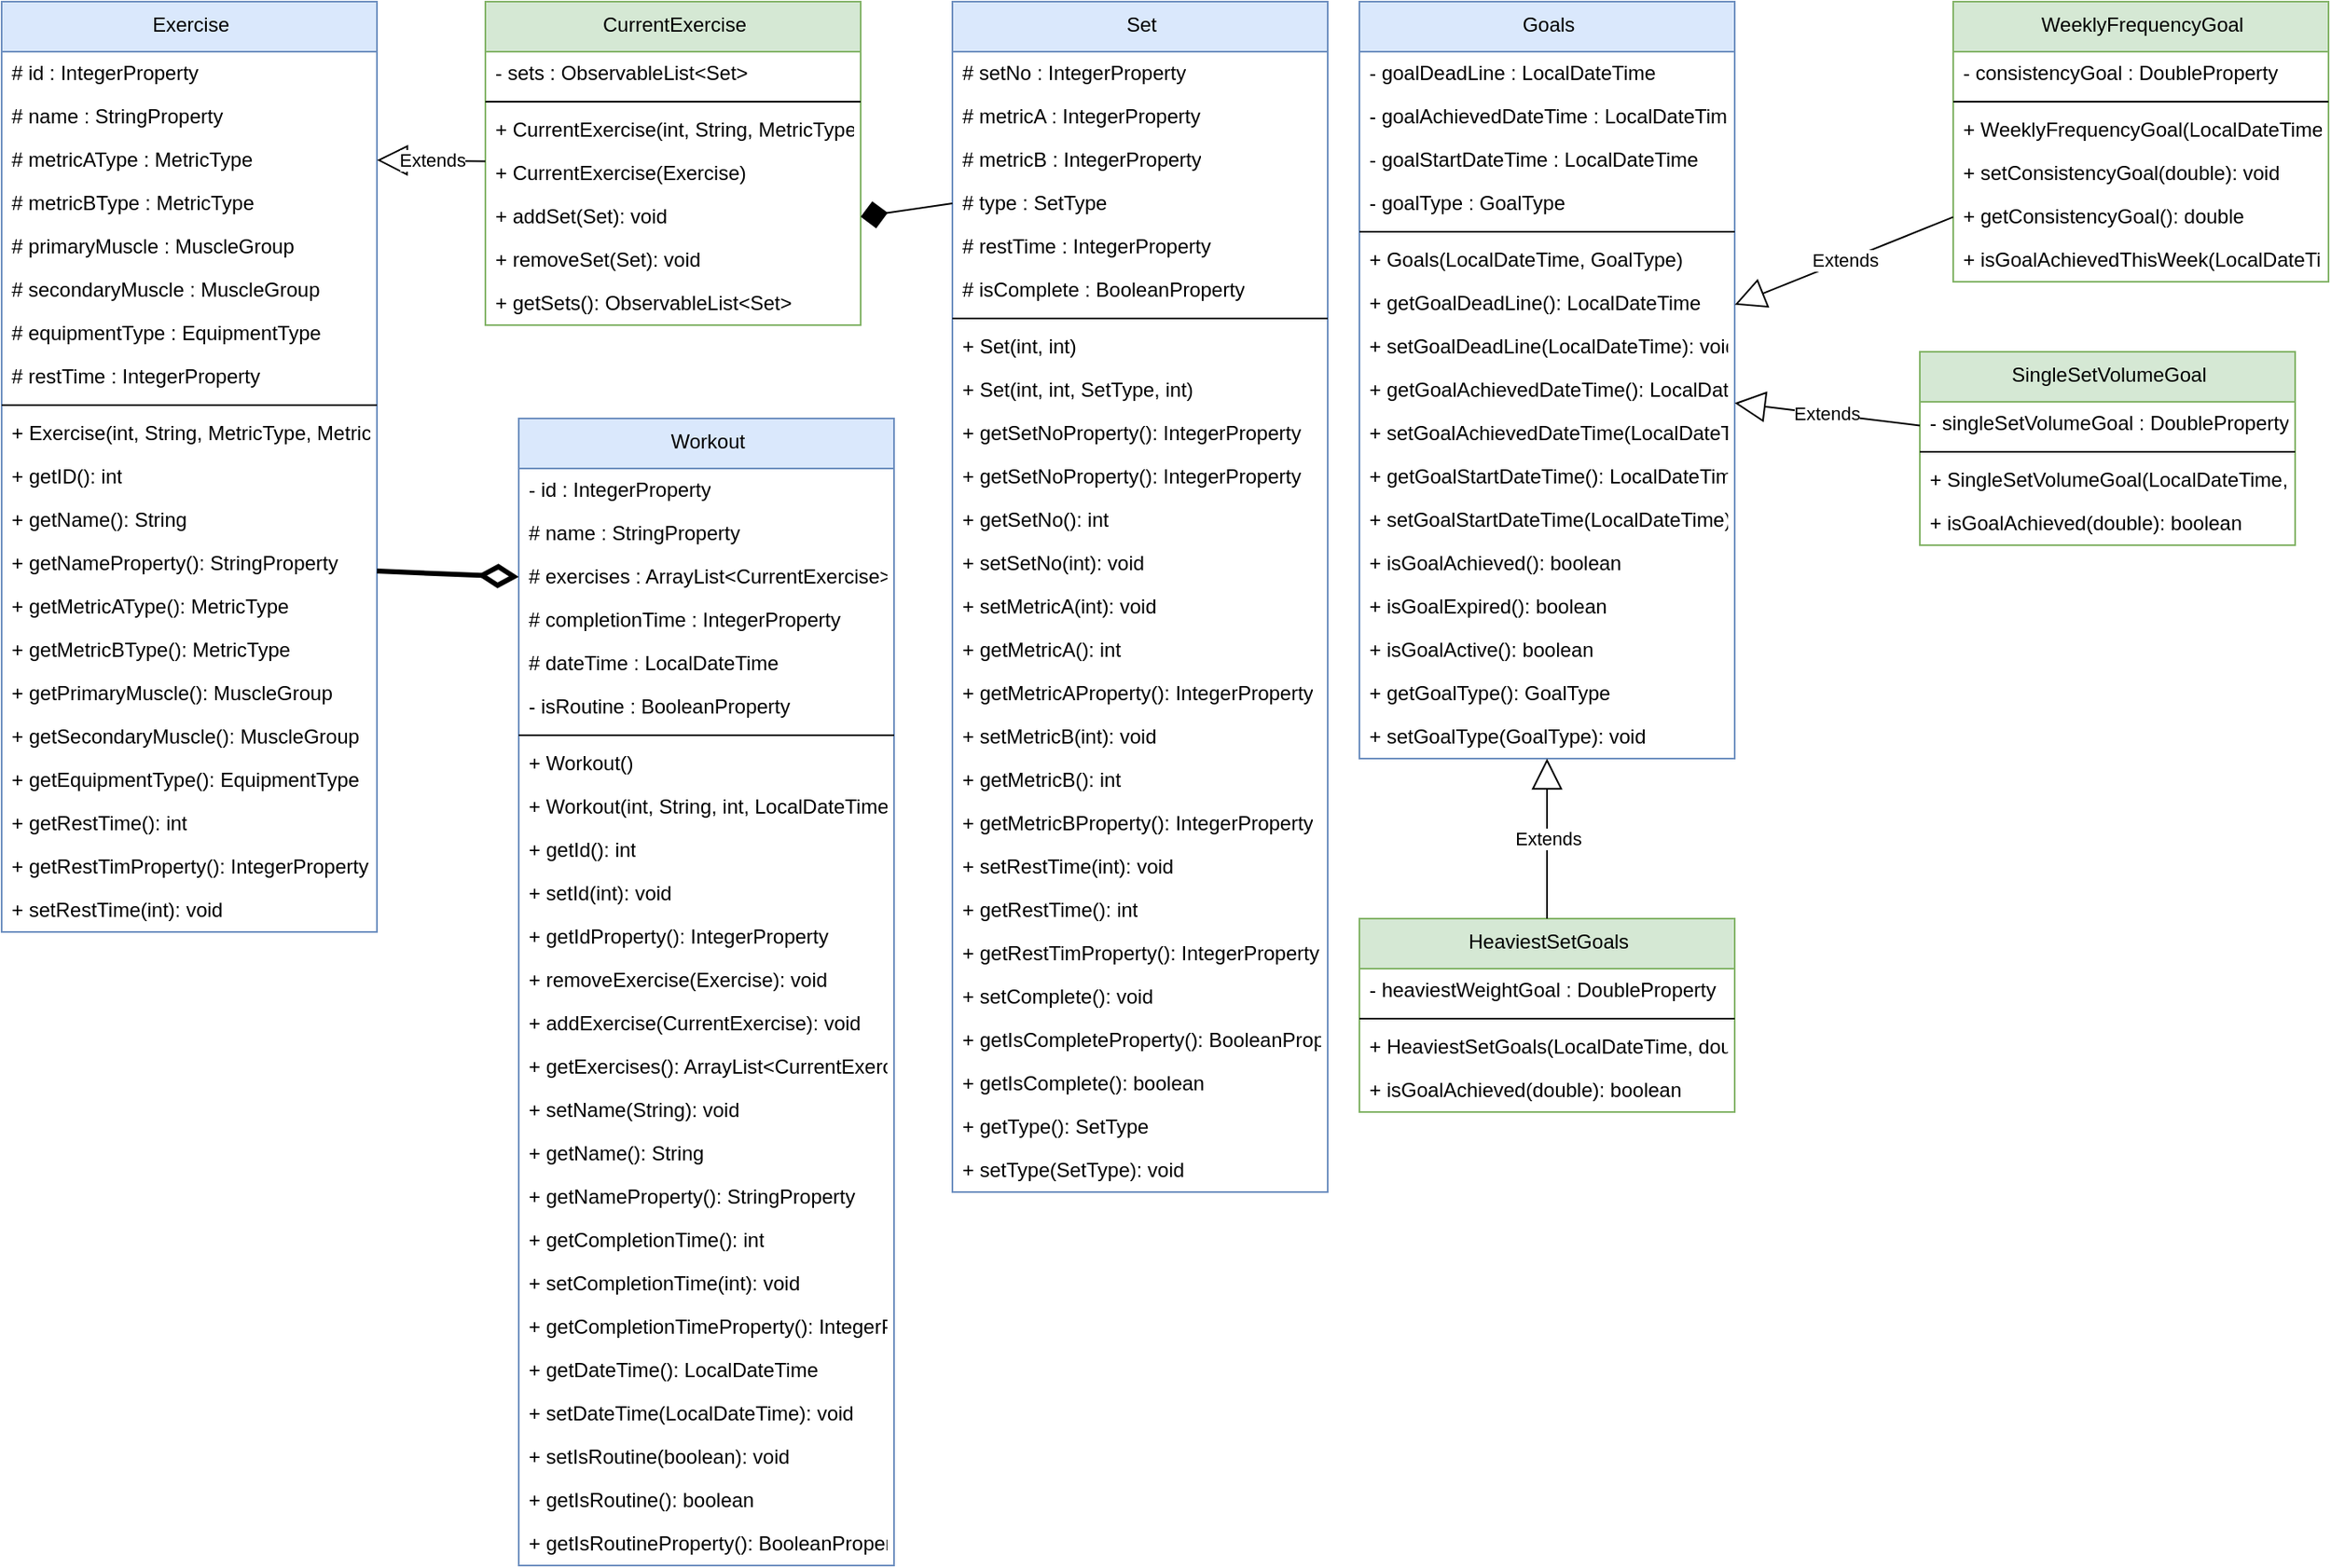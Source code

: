 <mxfile>
    <diagram id="yvP_M6D5n_-L8737EGrF" name="Page-1">
        <mxGraphModel dx="1086" dy="507" grid="1" gridSize="10" guides="1" tooltips="1" connect="1" arrows="1" fold="1" page="1" pageScale="1" pageWidth="850" pageHeight="1100" background="#FFFFFF" math="0" shadow="0">
            <root>
                <mxCell id="0"/>
                <mxCell id="1" parent="0"/>
                <mxCell id="2" value="CurrentExercise" style="swimlane;fontStyle=0;align=center;verticalAlign=top;childLayout=stackLayout;horizontal=1;startSize=30;horizontalStack=0;resizeParent=1;resizeParentMax=0;resizeLast=0;collapsible=0;marginBottom=0;html=1;fillColor=#d5e8d4;strokeColor=#82b366;" parent="1" vertex="1">
                    <mxGeometry x="370" y="80" width="225" height="194" as="geometry"/>
                </mxCell>
                <mxCell id="3" value="- sets : ObservableList&lt;Set&gt;&amp;lt;Set&amp;gt;" style="text;html=1;strokeColor=none;fillColor=none;align=left;verticalAlign=middle;spacingLeft=4;spacingRight=4;overflow=hidden;rotatable=0;points=[[0,0.5],[1,0.5]];portConstraint=eastwest;" parent="2" vertex="1">
                    <mxGeometry y="30" width="225" height="26" as="geometry"/>
                </mxCell>
                <mxCell id="4" style="line;strokeWidth=1;fillColor=none;align=left;verticalAlign=middle;spacingTop=-1;spacingLeft=3;spacingRight=3;rotatable=0;labelPosition=right;points=[];portConstraint=eastwest;" parent="2" vertex="1">
                    <mxGeometry y="56" width="225" height="8" as="geometry"/>
                </mxCell>
                <mxCell id="5" value="+ CurrentExercise(int, String, MetricType, MetricType, MuscleGroup, MuscleGroup, EquipmentType, int)" style="text;html=1;strokeColor=none;fillColor=none;align=left;verticalAlign=middle;spacingLeft=4;spacingRight=4;overflow=hidden;rotatable=0;points=[[0,0.5],[1,0.5]];portConstraint=eastwest;" parent="2" vertex="1">
                    <mxGeometry y="64" width="225" height="26" as="geometry"/>
                </mxCell>
                <mxCell id="6" value="+ CurrentExercise(Exercise)" style="text;html=1;strokeColor=none;fillColor=none;align=left;verticalAlign=middle;spacingLeft=4;spacingRight=4;overflow=hidden;rotatable=0;points=[[0,0.5],[1,0.5]];portConstraint=eastwest;" parent="2" vertex="1">
                    <mxGeometry y="90" width="225" height="26" as="geometry"/>
                </mxCell>
                <mxCell id="7" value="+ addSet(Set): void" style="text;html=1;strokeColor=none;fillColor=none;align=left;verticalAlign=middle;spacingLeft=4;spacingRight=4;overflow=hidden;rotatable=0;points=[[0,0.5],[1,0.5]];portConstraint=eastwest;" parent="2" vertex="1">
                    <mxGeometry y="116" width="225" height="26" as="geometry"/>
                </mxCell>
                <mxCell id="8" value="+ removeSet(Set): void" style="text;html=1;strokeColor=none;fillColor=none;align=left;verticalAlign=middle;spacingLeft=4;spacingRight=4;overflow=hidden;rotatable=0;points=[[0,0.5],[1,0.5]];portConstraint=eastwest;" parent="2" vertex="1">
                    <mxGeometry y="142" width="225" height="26" as="geometry"/>
                </mxCell>
                <mxCell id="9" value="+ getSets(): ObservableList&lt;Set&gt;&amp;lt;Set&amp;gt;" style="text;html=1;strokeColor=none;fillColor=none;align=left;verticalAlign=middle;spacingLeft=4;spacingRight=4;overflow=hidden;rotatable=0;points=[[0,0.5],[1,0.5]];portConstraint=eastwest;" parent="2" vertex="1">
                    <mxGeometry y="168" width="225" height="26" as="geometry"/>
                </mxCell>
                <mxCell id="10" value="Exercise" style="swimlane;fontStyle=0;align=center;verticalAlign=top;childLayout=stackLayout;horizontal=1;startSize=30;horizontalStack=0;resizeParent=1;resizeParentMax=0;resizeLast=0;collapsible=0;marginBottom=0;html=1;fillColor=#dae8fc;strokeColor=#6c8ebf;" parent="1" vertex="1">
                    <mxGeometry x="80" y="80" width="225" height="558" as="geometry"/>
                </mxCell>
                <mxCell id="11" value="# id : IntegerProperty" style="text;html=1;strokeColor=none;fillColor=none;align=left;verticalAlign=middle;spacingLeft=4;spacingRight=4;overflow=hidden;rotatable=0;points=[[0,0.5],[1,0.5]];portConstraint=eastwest;" parent="10" vertex="1">
                    <mxGeometry y="30" width="225" height="26" as="geometry"/>
                </mxCell>
                <mxCell id="12" value="# name : StringProperty" style="text;html=1;strokeColor=none;fillColor=none;align=left;verticalAlign=middle;spacingLeft=4;spacingRight=4;overflow=hidden;rotatable=0;points=[[0,0.5],[1,0.5]];portConstraint=eastwest;" parent="10" vertex="1">
                    <mxGeometry y="56" width="225" height="26" as="geometry"/>
                </mxCell>
                <mxCell id="13" value="# metricAType : MetricType" style="text;html=1;strokeColor=none;fillColor=none;align=left;verticalAlign=middle;spacingLeft=4;spacingRight=4;overflow=hidden;rotatable=0;points=[[0,0.5],[1,0.5]];portConstraint=eastwest;" parent="10" vertex="1">
                    <mxGeometry y="82" width="225" height="26" as="geometry"/>
                </mxCell>
                <mxCell id="14" value="# metricBType : MetricType" style="text;html=1;strokeColor=none;fillColor=none;align=left;verticalAlign=middle;spacingLeft=4;spacingRight=4;overflow=hidden;rotatable=0;points=[[0,0.5],[1,0.5]];portConstraint=eastwest;" parent="10" vertex="1">
                    <mxGeometry y="108" width="225" height="26" as="geometry"/>
                </mxCell>
                <mxCell id="15" value="# primaryMuscle : MuscleGroup" style="text;html=1;strokeColor=none;fillColor=none;align=left;verticalAlign=middle;spacingLeft=4;spacingRight=4;overflow=hidden;rotatable=0;points=[[0,0.5],[1,0.5]];portConstraint=eastwest;" parent="10" vertex="1">
                    <mxGeometry y="134" width="225" height="26" as="geometry"/>
                </mxCell>
                <mxCell id="16" value="# secondaryMuscle : MuscleGroup" style="text;html=1;strokeColor=none;fillColor=none;align=left;verticalAlign=middle;spacingLeft=4;spacingRight=4;overflow=hidden;rotatable=0;points=[[0,0.5],[1,0.5]];portConstraint=eastwest;" parent="10" vertex="1">
                    <mxGeometry y="160" width="225" height="26" as="geometry"/>
                </mxCell>
                <mxCell id="17" value="# equipmentType : EquipmentType" style="text;html=1;strokeColor=none;fillColor=none;align=left;verticalAlign=middle;spacingLeft=4;spacingRight=4;overflow=hidden;rotatable=0;points=[[0,0.5],[1,0.5]];portConstraint=eastwest;" parent="10" vertex="1">
                    <mxGeometry y="186" width="225" height="26" as="geometry"/>
                </mxCell>
                <mxCell id="18" value="# restTime : IntegerProperty" style="text;html=1;strokeColor=none;fillColor=none;align=left;verticalAlign=middle;spacingLeft=4;spacingRight=4;overflow=hidden;rotatable=0;points=[[0,0.5],[1,0.5]];portConstraint=eastwest;" parent="10" vertex="1">
                    <mxGeometry y="212" width="225" height="26" as="geometry"/>
                </mxCell>
                <mxCell id="19" style="line;strokeWidth=1;fillColor=none;align=left;verticalAlign=middle;spacingTop=-1;spacingLeft=3;spacingRight=3;rotatable=0;labelPosition=right;points=[];portConstraint=eastwest;" parent="10" vertex="1">
                    <mxGeometry y="238" width="225" height="8" as="geometry"/>
                </mxCell>
                <mxCell id="20" value="+ Exercise(int, String, MetricType, MetricType, MuscleGroup, MuscleGroup, EquipmentType, int)" style="text;html=1;strokeColor=none;fillColor=none;align=left;verticalAlign=middle;spacingLeft=4;spacingRight=4;overflow=hidden;rotatable=0;points=[[0,0.5],[1,0.5]];portConstraint=eastwest;" parent="10" vertex="1">
                    <mxGeometry y="246" width="225" height="26" as="geometry"/>
                </mxCell>
                <mxCell id="21" value="+ getID(): int" style="text;html=1;strokeColor=none;fillColor=none;align=left;verticalAlign=middle;spacingLeft=4;spacingRight=4;overflow=hidden;rotatable=0;points=[[0,0.5],[1,0.5]];portConstraint=eastwest;" parent="10" vertex="1">
                    <mxGeometry y="272" width="225" height="26" as="geometry"/>
                </mxCell>
                <mxCell id="22" value="+ getName(): String" style="text;html=1;strokeColor=none;fillColor=none;align=left;verticalAlign=middle;spacingLeft=4;spacingRight=4;overflow=hidden;rotatable=0;points=[[0,0.5],[1,0.5]];portConstraint=eastwest;" parent="10" vertex="1">
                    <mxGeometry y="298" width="225" height="26" as="geometry"/>
                </mxCell>
                <mxCell id="23" value="+ getNameProperty(): StringProperty" style="text;html=1;strokeColor=none;fillColor=none;align=left;verticalAlign=middle;spacingLeft=4;spacingRight=4;overflow=hidden;rotatable=0;points=[[0,0.5],[1,0.5]];portConstraint=eastwest;" parent="10" vertex="1">
                    <mxGeometry y="324" width="225" height="26" as="geometry"/>
                </mxCell>
                <mxCell id="24" value="+ getMetricAType(): MetricType" style="text;html=1;strokeColor=none;fillColor=none;align=left;verticalAlign=middle;spacingLeft=4;spacingRight=4;overflow=hidden;rotatable=0;points=[[0,0.5],[1,0.5]];portConstraint=eastwest;" parent="10" vertex="1">
                    <mxGeometry y="350" width="225" height="26" as="geometry"/>
                </mxCell>
                <mxCell id="25" value="+ getMetricBType(): MetricType" style="text;html=1;strokeColor=none;fillColor=none;align=left;verticalAlign=middle;spacingLeft=4;spacingRight=4;overflow=hidden;rotatable=0;points=[[0,0.5],[1,0.5]];portConstraint=eastwest;" parent="10" vertex="1">
                    <mxGeometry y="376" width="225" height="26" as="geometry"/>
                </mxCell>
                <mxCell id="26" value="+ getPrimaryMuscle(): MuscleGroup" style="text;html=1;strokeColor=none;fillColor=none;align=left;verticalAlign=middle;spacingLeft=4;spacingRight=4;overflow=hidden;rotatable=0;points=[[0,0.5],[1,0.5]];portConstraint=eastwest;" parent="10" vertex="1">
                    <mxGeometry y="402" width="225" height="26" as="geometry"/>
                </mxCell>
                <mxCell id="27" value="+ getSecondaryMuscle(): MuscleGroup" style="text;html=1;strokeColor=none;fillColor=none;align=left;verticalAlign=middle;spacingLeft=4;spacingRight=4;overflow=hidden;rotatable=0;points=[[0,0.5],[1,0.5]];portConstraint=eastwest;" parent="10" vertex="1">
                    <mxGeometry y="428" width="225" height="26" as="geometry"/>
                </mxCell>
                <mxCell id="28" value="+ getEquipmentType(): EquipmentType" style="text;html=1;strokeColor=none;fillColor=none;align=left;verticalAlign=middle;spacingLeft=4;spacingRight=4;overflow=hidden;rotatable=0;points=[[0,0.5],[1,0.5]];portConstraint=eastwest;" parent="10" vertex="1">
                    <mxGeometry y="454" width="225" height="26" as="geometry"/>
                </mxCell>
                <mxCell id="29" value="+ getRestTime(): int" style="text;html=1;strokeColor=none;fillColor=none;align=left;verticalAlign=middle;spacingLeft=4;spacingRight=4;overflow=hidden;rotatable=0;points=[[0,0.5],[1,0.5]];portConstraint=eastwest;" parent="10" vertex="1">
                    <mxGeometry y="480" width="225" height="26" as="geometry"/>
                </mxCell>
                <mxCell id="30" value="+ getRestTimProperty(): IntegerProperty" style="text;html=1;strokeColor=none;fillColor=none;align=left;verticalAlign=middle;spacingLeft=4;spacingRight=4;overflow=hidden;rotatable=0;points=[[0,0.5],[1,0.5]];portConstraint=eastwest;" parent="10" vertex="1">
                    <mxGeometry y="506" width="225" height="26" as="geometry"/>
                </mxCell>
                <mxCell id="31" value="+ setRestTime(int): void" style="text;html=1;strokeColor=none;fillColor=none;align=left;verticalAlign=middle;spacingLeft=4;spacingRight=4;overflow=hidden;rotatable=0;points=[[0,0.5],[1,0.5]];portConstraint=eastwest;" parent="10" vertex="1">
                    <mxGeometry y="532" width="225" height="26" as="geometry"/>
                </mxCell>
                <mxCell id="32" value="Goals" style="swimlane;fontStyle=0;align=center;verticalAlign=top;childLayout=stackLayout;horizontal=1;startSize=30;horizontalStack=0;resizeParent=1;resizeParentMax=0;resizeLast=0;collapsible=0;marginBottom=0;html=1;fillColor=#dae8fc;strokeColor=#6c8ebf;" parent="1" vertex="1">
                    <mxGeometry x="894" y="80" width="225" height="454" as="geometry"/>
                </mxCell>
                <mxCell id="33" value="- goalDeadLine : LocalDateTime" style="text;html=1;strokeColor=none;fillColor=none;align=left;verticalAlign=middle;spacingLeft=4;spacingRight=4;overflow=hidden;rotatable=0;points=[[0,0.5],[1,0.5]];portConstraint=eastwest;" parent="32" vertex="1">
                    <mxGeometry y="30" width="225" height="26" as="geometry"/>
                </mxCell>
                <mxCell id="34" value="- goalAchievedDateTime : LocalDateTime" style="text;html=1;strokeColor=none;fillColor=none;align=left;verticalAlign=middle;spacingLeft=4;spacingRight=4;overflow=hidden;rotatable=0;points=[[0,0.5],[1,0.5]];portConstraint=eastwest;" parent="32" vertex="1">
                    <mxGeometry y="56" width="225" height="26" as="geometry"/>
                </mxCell>
                <mxCell id="35" value="- goalStartDateTime : LocalDateTime" style="text;html=1;strokeColor=none;fillColor=none;align=left;verticalAlign=middle;spacingLeft=4;spacingRight=4;overflow=hidden;rotatable=0;points=[[0,0.5],[1,0.5]];portConstraint=eastwest;" parent="32" vertex="1">
                    <mxGeometry y="82" width="225" height="26" as="geometry"/>
                </mxCell>
                <mxCell id="36" value="- goalType : GoalType" style="text;html=1;strokeColor=none;fillColor=none;align=left;verticalAlign=middle;spacingLeft=4;spacingRight=4;overflow=hidden;rotatable=0;points=[[0,0.5],[1,0.5]];portConstraint=eastwest;" parent="32" vertex="1">
                    <mxGeometry y="108" width="225" height="26" as="geometry"/>
                </mxCell>
                <mxCell id="37" style="line;strokeWidth=1;fillColor=none;align=left;verticalAlign=middle;spacingTop=-1;spacingLeft=3;spacingRight=3;rotatable=0;labelPosition=right;points=[];portConstraint=eastwest;" parent="32" vertex="1">
                    <mxGeometry y="134" width="225" height="8" as="geometry"/>
                </mxCell>
                <mxCell id="38" value="+ Goals(LocalDateTime, GoalType)" style="text;html=1;strokeColor=none;fillColor=none;align=left;verticalAlign=middle;spacingLeft=4;spacingRight=4;overflow=hidden;rotatable=0;points=[[0,0.5],[1,0.5]];portConstraint=eastwest;" parent="32" vertex="1">
                    <mxGeometry y="142" width="225" height="26" as="geometry"/>
                </mxCell>
                <mxCell id="39" value="+ getGoalDeadLine(): LocalDateTime" style="text;html=1;strokeColor=none;fillColor=none;align=left;verticalAlign=middle;spacingLeft=4;spacingRight=4;overflow=hidden;rotatable=0;points=[[0,0.5],[1,0.5]];portConstraint=eastwest;" parent="32" vertex="1">
                    <mxGeometry y="168" width="225" height="26" as="geometry"/>
                </mxCell>
                <mxCell id="40" value="+ setGoalDeadLine(LocalDateTime): void" style="text;html=1;strokeColor=none;fillColor=none;align=left;verticalAlign=middle;spacingLeft=4;spacingRight=4;overflow=hidden;rotatable=0;points=[[0,0.5],[1,0.5]];portConstraint=eastwest;" parent="32" vertex="1">
                    <mxGeometry y="194" width="225" height="26" as="geometry"/>
                </mxCell>
                <mxCell id="41" value="+ getGoalAchievedDateTime(): LocalDateTime" style="text;html=1;strokeColor=none;fillColor=none;align=left;verticalAlign=middle;spacingLeft=4;spacingRight=4;overflow=hidden;rotatable=0;points=[[0,0.5],[1,0.5]];portConstraint=eastwest;" parent="32" vertex="1">
                    <mxGeometry y="220" width="225" height="26" as="geometry"/>
                </mxCell>
                <mxCell id="42" value="+ setGoalAchievedDateTime(LocalDateTime): void" style="text;html=1;strokeColor=none;fillColor=none;align=left;verticalAlign=middle;spacingLeft=4;spacingRight=4;overflow=hidden;rotatable=0;points=[[0,0.5],[1,0.5]];portConstraint=eastwest;" parent="32" vertex="1">
                    <mxGeometry y="246" width="225" height="26" as="geometry"/>
                </mxCell>
                <mxCell id="43" value="+ getGoalStartDateTime(): LocalDateTime" style="text;html=1;strokeColor=none;fillColor=none;align=left;verticalAlign=middle;spacingLeft=4;spacingRight=4;overflow=hidden;rotatable=0;points=[[0,0.5],[1,0.5]];portConstraint=eastwest;" parent="32" vertex="1">
                    <mxGeometry y="272" width="225" height="26" as="geometry"/>
                </mxCell>
                <mxCell id="44" value="+ setGoalStartDateTime(LocalDateTime): void" style="text;html=1;strokeColor=none;fillColor=none;align=left;verticalAlign=middle;spacingLeft=4;spacingRight=4;overflow=hidden;rotatable=0;points=[[0,0.5],[1,0.5]];portConstraint=eastwest;" parent="32" vertex="1">
                    <mxGeometry y="298" width="225" height="26" as="geometry"/>
                </mxCell>
                <mxCell id="45" value="+ isGoalAchieved(): boolean" style="text;html=1;strokeColor=none;fillColor=none;align=left;verticalAlign=middle;spacingLeft=4;spacingRight=4;overflow=hidden;rotatable=0;points=[[0,0.5],[1,0.5]];portConstraint=eastwest;" parent="32" vertex="1">
                    <mxGeometry y="324" width="225" height="26" as="geometry"/>
                </mxCell>
                <mxCell id="46" value="+ isGoalExpired(): boolean" style="text;html=1;strokeColor=none;fillColor=none;align=left;verticalAlign=middle;spacingLeft=4;spacingRight=4;overflow=hidden;rotatable=0;points=[[0,0.5],[1,0.5]];portConstraint=eastwest;" parent="32" vertex="1">
                    <mxGeometry y="350" width="225" height="26" as="geometry"/>
                </mxCell>
                <mxCell id="47" value="+ isGoalActive(): boolean" style="text;html=1;strokeColor=none;fillColor=none;align=left;verticalAlign=middle;spacingLeft=4;spacingRight=4;overflow=hidden;rotatable=0;points=[[0,0.5],[1,0.5]];portConstraint=eastwest;" parent="32" vertex="1">
                    <mxGeometry y="376" width="225" height="26" as="geometry"/>
                </mxCell>
                <mxCell id="48" value="+ getGoalType(): GoalType" style="text;html=1;strokeColor=none;fillColor=none;align=left;verticalAlign=middle;spacingLeft=4;spacingRight=4;overflow=hidden;rotatable=0;points=[[0,0.5],[1,0.5]];portConstraint=eastwest;" parent="32" vertex="1">
                    <mxGeometry y="402" width="225" height="26" as="geometry"/>
                </mxCell>
                <mxCell id="49" value="+ setGoalType(GoalType): void" style="text;html=1;strokeColor=none;fillColor=none;align=left;verticalAlign=middle;spacingLeft=4;spacingRight=4;overflow=hidden;rotatable=0;points=[[0,0.5],[1,0.5]];portConstraint=eastwest;" parent="32" vertex="1">
                    <mxGeometry y="428" width="225" height="26" as="geometry"/>
                </mxCell>
                <mxCell id="50" value="HeaviestSetGoals" style="swimlane;fontStyle=0;align=center;verticalAlign=top;childLayout=stackLayout;horizontal=1;startSize=30;horizontalStack=0;resizeParent=1;resizeParentMax=0;resizeLast=0;collapsible=0;marginBottom=0;html=1;fillColor=#d5e8d4;strokeColor=#82b366;" parent="1" vertex="1">
                    <mxGeometry x="894" y="630" width="225" height="116" as="geometry"/>
                </mxCell>
                <mxCell id="51" value="- heaviestWeightGoal : DoubleProperty" style="text;html=1;strokeColor=none;fillColor=none;align=left;verticalAlign=middle;spacingLeft=4;spacingRight=4;overflow=hidden;rotatable=0;points=[[0,0.5],[1,0.5]];portConstraint=eastwest;" parent="50" vertex="1">
                    <mxGeometry y="30" width="225" height="26" as="geometry"/>
                </mxCell>
                <mxCell id="52" style="line;strokeWidth=1;fillColor=none;align=left;verticalAlign=middle;spacingTop=-1;spacingLeft=3;spacingRight=3;rotatable=0;labelPosition=right;points=[];portConstraint=eastwest;" parent="50" vertex="1">
                    <mxGeometry y="56" width="225" height="8" as="geometry"/>
                </mxCell>
                <mxCell id="53" value="+ HeaviestSetGoals(LocalDateTime, double)" style="text;html=1;strokeColor=none;fillColor=none;align=left;verticalAlign=middle;spacingLeft=4;spacingRight=4;overflow=hidden;rotatable=0;points=[[0,0.5],[1,0.5]];portConstraint=eastwest;" parent="50" vertex="1">
                    <mxGeometry y="64" width="225" height="26" as="geometry"/>
                </mxCell>
                <mxCell id="54" value="+ isGoalAchieved(double): boolean" style="text;html=1;strokeColor=none;fillColor=none;align=left;verticalAlign=middle;spacingLeft=4;spacingRight=4;overflow=hidden;rotatable=0;points=[[0,0.5],[1,0.5]];portConstraint=eastwest;" parent="50" vertex="1">
                    <mxGeometry y="90" width="225" height="26" as="geometry"/>
                </mxCell>
                <mxCell id="55" value="Set" style="swimlane;fontStyle=0;align=center;verticalAlign=top;childLayout=stackLayout;horizontal=1;startSize=30;horizontalStack=0;resizeParent=1;resizeParentMax=0;resizeLast=0;collapsible=0;marginBottom=0;html=1;fillColor=#dae8fc;strokeColor=#6c8ebf;" parent="1" vertex="1">
                    <mxGeometry x="650" y="80" width="225" height="714" as="geometry"/>
                </mxCell>
                <mxCell id="56" value="# setNo : IntegerProperty" style="text;html=1;strokeColor=none;fillColor=none;align=left;verticalAlign=middle;spacingLeft=4;spacingRight=4;overflow=hidden;rotatable=0;points=[[0,0.5],[1,0.5]];portConstraint=eastwest;" parent="55" vertex="1">
                    <mxGeometry y="30" width="225" height="26" as="geometry"/>
                </mxCell>
                <mxCell id="57" value="# metricA : IntegerProperty" style="text;html=1;strokeColor=none;fillColor=none;align=left;verticalAlign=middle;spacingLeft=4;spacingRight=4;overflow=hidden;rotatable=0;points=[[0,0.5],[1,0.5]];portConstraint=eastwest;" parent="55" vertex="1">
                    <mxGeometry y="56" width="225" height="26" as="geometry"/>
                </mxCell>
                <mxCell id="58" value="# metricB : IntegerProperty" style="text;html=1;strokeColor=none;fillColor=none;align=left;verticalAlign=middle;spacingLeft=4;spacingRight=4;overflow=hidden;rotatable=0;points=[[0,0.5],[1,0.5]];portConstraint=eastwest;" parent="55" vertex="1">
                    <mxGeometry y="82" width="225" height="26" as="geometry"/>
                </mxCell>
                <mxCell id="59" value="# type : SetType" style="text;html=1;strokeColor=none;fillColor=none;align=left;verticalAlign=middle;spacingLeft=4;spacingRight=4;overflow=hidden;rotatable=0;points=[[0,0.5],[1,0.5]];portConstraint=eastwest;" parent="55" vertex="1">
                    <mxGeometry y="108" width="225" height="26" as="geometry"/>
                </mxCell>
                <mxCell id="60" value="# restTime : IntegerProperty" style="text;html=1;strokeColor=none;fillColor=none;align=left;verticalAlign=middle;spacingLeft=4;spacingRight=4;overflow=hidden;rotatable=0;points=[[0,0.5],[1,0.5]];portConstraint=eastwest;" parent="55" vertex="1">
                    <mxGeometry y="134" width="225" height="26" as="geometry"/>
                </mxCell>
                <mxCell id="61" value="# isComplete : BooleanProperty" style="text;html=1;strokeColor=none;fillColor=none;align=left;verticalAlign=middle;spacingLeft=4;spacingRight=4;overflow=hidden;rotatable=0;points=[[0,0.5],[1,0.5]];portConstraint=eastwest;" parent="55" vertex="1">
                    <mxGeometry y="160" width="225" height="26" as="geometry"/>
                </mxCell>
                <mxCell id="62" style="line;strokeWidth=1;fillColor=none;align=left;verticalAlign=middle;spacingTop=-1;spacingLeft=3;spacingRight=3;rotatable=0;labelPosition=right;points=[];portConstraint=eastwest;" parent="55" vertex="1">
                    <mxGeometry y="186" width="225" height="8" as="geometry"/>
                </mxCell>
                <mxCell id="63" value="+ Set(int, int)" style="text;html=1;strokeColor=none;fillColor=none;align=left;verticalAlign=middle;spacingLeft=4;spacingRight=4;overflow=hidden;rotatable=0;points=[[0,0.5],[1,0.5]];portConstraint=eastwest;" parent="55" vertex="1">
                    <mxGeometry y="194" width="225" height="26" as="geometry"/>
                </mxCell>
                <mxCell id="64" value="+ Set(int, int, SetType, int)" style="text;html=1;strokeColor=none;fillColor=none;align=left;verticalAlign=middle;spacingLeft=4;spacingRight=4;overflow=hidden;rotatable=0;points=[[0,0.5],[1,0.5]];portConstraint=eastwest;" parent="55" vertex="1">
                    <mxGeometry y="220" width="225" height="26" as="geometry"/>
                </mxCell>
                <mxCell id="126" value="+ getSetNoProperty(): IntegerProperty" style="text;html=1;strokeColor=none;fillColor=none;align=left;verticalAlign=middle;spacingLeft=4;spacingRight=4;overflow=hidden;rotatable=0;points=[[0,0.5],[1,0.5]];portConstraint=eastwest;" parent="55" vertex="1">
                    <mxGeometry y="246" width="225" height="26" as="geometry"/>
                </mxCell>
                <mxCell id="65" value="+ getSetNoProperty(): IntegerProperty" style="text;html=1;strokeColor=none;fillColor=none;align=left;verticalAlign=middle;spacingLeft=4;spacingRight=4;overflow=hidden;rotatable=0;points=[[0,0.5],[1,0.5]];portConstraint=eastwest;" parent="55" vertex="1">
                    <mxGeometry y="272" width="225" height="26" as="geometry"/>
                </mxCell>
                <mxCell id="66" value="+ getSetNo(): int" style="text;html=1;strokeColor=none;fillColor=none;align=left;verticalAlign=middle;spacingLeft=4;spacingRight=4;overflow=hidden;rotatable=0;points=[[0,0.5],[1,0.5]];portConstraint=eastwest;" parent="55" vertex="1">
                    <mxGeometry y="298" width="225" height="26" as="geometry"/>
                </mxCell>
                <mxCell id="67" value="+ setSetNo(int): void" style="text;html=1;strokeColor=none;fillColor=none;align=left;verticalAlign=middle;spacingLeft=4;spacingRight=4;overflow=hidden;rotatable=0;points=[[0,0.5],[1,0.5]];portConstraint=eastwest;" parent="55" vertex="1">
                    <mxGeometry y="324" width="225" height="26" as="geometry"/>
                </mxCell>
                <mxCell id="68" value="+ setMetricA(int): void" style="text;html=1;strokeColor=none;fillColor=none;align=left;verticalAlign=middle;spacingLeft=4;spacingRight=4;overflow=hidden;rotatable=0;points=[[0,0.5],[1,0.5]];portConstraint=eastwest;" parent="55" vertex="1">
                    <mxGeometry y="350" width="225" height="26" as="geometry"/>
                </mxCell>
                <mxCell id="69" value="+ getMetricA(): int" style="text;html=1;strokeColor=none;fillColor=none;align=left;verticalAlign=middle;spacingLeft=4;spacingRight=4;overflow=hidden;rotatable=0;points=[[0,0.5],[1,0.5]];portConstraint=eastwest;" parent="55" vertex="1">
                    <mxGeometry y="376" width="225" height="26" as="geometry"/>
                </mxCell>
                <mxCell id="70" value="+ getMetricAProperty(): IntegerProperty" style="text;html=1;strokeColor=none;fillColor=none;align=left;verticalAlign=middle;spacingLeft=4;spacingRight=4;overflow=hidden;rotatable=0;points=[[0,0.5],[1,0.5]];portConstraint=eastwest;" parent="55" vertex="1">
                    <mxGeometry y="402" width="225" height="26" as="geometry"/>
                </mxCell>
                <mxCell id="71" value="+ setMetricB(int): void" style="text;html=1;strokeColor=none;fillColor=none;align=left;verticalAlign=middle;spacingLeft=4;spacingRight=4;overflow=hidden;rotatable=0;points=[[0,0.5],[1,0.5]];portConstraint=eastwest;" parent="55" vertex="1">
                    <mxGeometry y="428" width="225" height="26" as="geometry"/>
                </mxCell>
                <mxCell id="72" value="+ getMetricB(): int" style="text;html=1;strokeColor=none;fillColor=none;align=left;verticalAlign=middle;spacingLeft=4;spacingRight=4;overflow=hidden;rotatable=0;points=[[0,0.5],[1,0.5]];portConstraint=eastwest;" parent="55" vertex="1">
                    <mxGeometry y="454" width="225" height="26" as="geometry"/>
                </mxCell>
                <mxCell id="73" value="+ getMetricBProperty(): IntegerProperty" style="text;html=1;strokeColor=none;fillColor=none;align=left;verticalAlign=middle;spacingLeft=4;spacingRight=4;overflow=hidden;rotatable=0;points=[[0,0.5],[1,0.5]];portConstraint=eastwest;" parent="55" vertex="1">
                    <mxGeometry y="480" width="225" height="26" as="geometry"/>
                </mxCell>
                <mxCell id="74" value="+ setRestTime(int): void" style="text;html=1;strokeColor=none;fillColor=none;align=left;verticalAlign=middle;spacingLeft=4;spacingRight=4;overflow=hidden;rotatable=0;points=[[0,0.5],[1,0.5]];portConstraint=eastwest;" parent="55" vertex="1">
                    <mxGeometry y="506" width="225" height="26" as="geometry"/>
                </mxCell>
                <mxCell id="75" value="+ getRestTime(): int" style="text;html=1;strokeColor=none;fillColor=none;align=left;verticalAlign=middle;spacingLeft=4;spacingRight=4;overflow=hidden;rotatable=0;points=[[0,0.5],[1,0.5]];portConstraint=eastwest;" parent="55" vertex="1">
                    <mxGeometry y="532" width="225" height="26" as="geometry"/>
                </mxCell>
                <mxCell id="76" value="+ getRestTimProperty(): IntegerProperty" style="text;html=1;strokeColor=none;fillColor=none;align=left;verticalAlign=middle;spacingLeft=4;spacingRight=4;overflow=hidden;rotatable=0;points=[[0,0.5],[1,0.5]];portConstraint=eastwest;" parent="55" vertex="1">
                    <mxGeometry y="558" width="225" height="26" as="geometry"/>
                </mxCell>
                <mxCell id="77" value="+ setComplete(): void" style="text;html=1;strokeColor=none;fillColor=none;align=left;verticalAlign=middle;spacingLeft=4;spacingRight=4;overflow=hidden;rotatable=0;points=[[0,0.5],[1,0.5]];portConstraint=eastwest;" parent="55" vertex="1">
                    <mxGeometry y="584" width="225" height="26" as="geometry"/>
                </mxCell>
                <mxCell id="78" value="+ getIsCompleteProperty(): BooleanProperty" style="text;html=1;strokeColor=none;fillColor=none;align=left;verticalAlign=middle;spacingLeft=4;spacingRight=4;overflow=hidden;rotatable=0;points=[[0,0.5],[1,0.5]];portConstraint=eastwest;" parent="55" vertex="1">
                    <mxGeometry y="610" width="225" height="26" as="geometry"/>
                </mxCell>
                <mxCell id="79" value="+ getIsComplete(): boolean" style="text;html=1;strokeColor=none;fillColor=none;align=left;verticalAlign=middle;spacingLeft=4;spacingRight=4;overflow=hidden;rotatable=0;points=[[0,0.5],[1,0.5]];portConstraint=eastwest;" parent="55" vertex="1">
                    <mxGeometry y="636" width="225" height="26" as="geometry"/>
                </mxCell>
                <mxCell id="80" value="+ getType(): SetType" style="text;html=1;strokeColor=none;fillColor=none;align=left;verticalAlign=middle;spacingLeft=4;spacingRight=4;overflow=hidden;rotatable=0;points=[[0,0.5],[1,0.5]];portConstraint=eastwest;" parent="55" vertex="1">
                    <mxGeometry y="662" width="225" height="26" as="geometry"/>
                </mxCell>
                <mxCell id="81" value="+ setType(SetType): void" style="text;html=1;strokeColor=none;fillColor=none;align=left;verticalAlign=middle;spacingLeft=4;spacingRight=4;overflow=hidden;rotatable=0;points=[[0,0.5],[1,0.5]];portConstraint=eastwest;" parent="55" vertex="1">
                    <mxGeometry y="688" width="225" height="26" as="geometry"/>
                </mxCell>
                <mxCell id="82" value="SingleSetVolumeGoal" style="swimlane;fontStyle=0;align=center;verticalAlign=top;childLayout=stackLayout;horizontal=1;startSize=30;horizontalStack=0;resizeParent=1;resizeParentMax=0;resizeLast=0;collapsible=0;marginBottom=0;html=1;fillColor=#d5e8d4;strokeColor=#82b366;" parent="1" vertex="1">
                    <mxGeometry x="1230" y="290" width="225" height="116" as="geometry"/>
                </mxCell>
                <mxCell id="83" value="- singleSetVolumeGoal : DoubleProperty" style="text;html=1;strokeColor=none;fillColor=none;align=left;verticalAlign=middle;spacingLeft=4;spacingRight=4;overflow=hidden;rotatable=0;points=[[0,0.5],[1,0.5]];portConstraint=eastwest;" parent="82" vertex="1">
                    <mxGeometry y="30" width="225" height="26" as="geometry"/>
                </mxCell>
                <mxCell id="84" style="line;strokeWidth=1;fillColor=none;align=left;verticalAlign=middle;spacingTop=-1;spacingLeft=3;spacingRight=3;rotatable=0;labelPosition=right;points=[];portConstraint=eastwest;" parent="82" vertex="1">
                    <mxGeometry y="56" width="225" height="8" as="geometry"/>
                </mxCell>
                <mxCell id="85" value="+ SingleSetVolumeGoal(LocalDateTime, double)" style="text;html=1;strokeColor=none;fillColor=none;align=left;verticalAlign=middle;spacingLeft=4;spacingRight=4;overflow=hidden;rotatable=0;points=[[0,0.5],[1,0.5]];portConstraint=eastwest;" parent="82" vertex="1">
                    <mxGeometry y="64" width="225" height="26" as="geometry"/>
                </mxCell>
                <mxCell id="86" value="+ isGoalAchieved(double): boolean" style="text;html=1;strokeColor=none;fillColor=none;align=left;verticalAlign=middle;spacingLeft=4;spacingRight=4;overflow=hidden;rotatable=0;points=[[0,0.5],[1,0.5]];portConstraint=eastwest;" parent="82" vertex="1">
                    <mxGeometry y="90" width="225" height="26" as="geometry"/>
                </mxCell>
                <mxCell id="87" value="WeeklyFrequencyGoal" style="swimlane;fontStyle=0;align=center;verticalAlign=top;childLayout=stackLayout;horizontal=1;startSize=30;horizontalStack=0;resizeParent=1;resizeParentMax=0;resizeLast=0;collapsible=0;marginBottom=0;html=1;fillColor=#d5e8d4;strokeColor=#82b366;" parent="1" vertex="1">
                    <mxGeometry x="1250" y="80" width="225" height="168" as="geometry"/>
                </mxCell>
                <mxCell id="88" value="- consistencyGoal : DoubleProperty" style="text;html=1;strokeColor=none;fillColor=none;align=left;verticalAlign=middle;spacingLeft=4;spacingRight=4;overflow=hidden;rotatable=0;points=[[0,0.5],[1,0.5]];portConstraint=eastwest;" parent="87" vertex="1">
                    <mxGeometry y="30" width="225" height="26" as="geometry"/>
                </mxCell>
                <mxCell id="89" style="line;strokeWidth=1;fillColor=none;align=left;verticalAlign=middle;spacingTop=-1;spacingLeft=3;spacingRight=3;rotatable=0;labelPosition=right;points=[];portConstraint=eastwest;" parent="87" vertex="1">
                    <mxGeometry y="56" width="225" height="8" as="geometry"/>
                </mxCell>
                <mxCell id="90" value="+ WeeklyFrequencyGoal(LocalDateTime, double)" style="text;html=1;strokeColor=none;fillColor=none;align=left;verticalAlign=middle;spacingLeft=4;spacingRight=4;overflow=hidden;rotatable=0;points=[[0,0.5],[1,0.5]];portConstraint=eastwest;" parent="87" vertex="1">
                    <mxGeometry y="64" width="225" height="26" as="geometry"/>
                </mxCell>
                <mxCell id="91" value="+ setConsistencyGoal(double): void" style="text;html=1;strokeColor=none;fillColor=none;align=left;verticalAlign=middle;spacingLeft=4;spacingRight=4;overflow=hidden;rotatable=0;points=[[0,0.5],[1,0.5]];portConstraint=eastwest;" parent="87" vertex="1">
                    <mxGeometry y="90" width="225" height="26" as="geometry"/>
                </mxCell>
                <mxCell id="92" value="+ getConsistencyGoal(): double" style="text;html=1;strokeColor=none;fillColor=none;align=left;verticalAlign=middle;spacingLeft=4;spacingRight=4;overflow=hidden;rotatable=0;points=[[0,0.5],[1,0.5]];portConstraint=eastwest;" parent="87" vertex="1">
                    <mxGeometry y="116" width="225" height="26" as="geometry"/>
                </mxCell>
                <mxCell id="93" value="+ isGoalAchievedThisWeek(LocalDateTime): boolean" style="text;html=1;strokeColor=none;fillColor=none;align=left;verticalAlign=middle;spacingLeft=4;spacingRight=4;overflow=hidden;rotatable=0;points=[[0,0.5],[1,0.5]];portConstraint=eastwest;" parent="87" vertex="1">
                    <mxGeometry y="142" width="225" height="26" as="geometry"/>
                </mxCell>
                <mxCell id="94" value="Workout" style="swimlane;fontStyle=0;align=center;verticalAlign=top;childLayout=stackLayout;horizontal=1;startSize=30;horizontalStack=0;resizeParent=1;resizeParentMax=0;resizeLast=0;collapsible=0;marginBottom=0;html=1;fillColor=#dae8fc;strokeColor=#6c8ebf;" parent="1" vertex="1">
                    <mxGeometry x="390" y="330" width="225" height="688" as="geometry"/>
                </mxCell>
                <mxCell id="95" value="- id : IntegerProperty" style="text;html=1;strokeColor=none;fillColor=none;align=left;verticalAlign=middle;spacingLeft=4;spacingRight=4;overflow=hidden;rotatable=0;points=[[0,0.5],[1,0.5]];portConstraint=eastwest;" parent="94" vertex="1">
                    <mxGeometry y="30" width="225" height="26" as="geometry"/>
                </mxCell>
                <mxCell id="96" value="# name : StringProperty" style="text;html=1;strokeColor=none;fillColor=none;align=left;verticalAlign=middle;spacingLeft=4;spacingRight=4;overflow=hidden;rotatable=0;points=[[0,0.5],[1,0.5]];portConstraint=eastwest;" parent="94" vertex="1">
                    <mxGeometry y="56" width="225" height="26" as="geometry"/>
                </mxCell>
                <mxCell id="97" value="# exercises : ArrayList&lt;CurrentExercise&gt;&amp;lt;CurrentExercise&amp;gt;" style="text;html=1;strokeColor=none;fillColor=none;align=left;verticalAlign=middle;spacingLeft=4;spacingRight=4;overflow=hidden;rotatable=0;points=[[0,0.5],[1,0.5]];portConstraint=eastwest;" parent="94" vertex="1">
                    <mxGeometry y="82" width="225" height="26" as="geometry"/>
                </mxCell>
                <mxCell id="98" value="# completionTime : IntegerProperty" style="text;html=1;strokeColor=none;fillColor=none;align=left;verticalAlign=middle;spacingLeft=4;spacingRight=4;overflow=hidden;rotatable=0;points=[[0,0.5],[1,0.5]];portConstraint=eastwest;" parent="94" vertex="1">
                    <mxGeometry y="108" width="225" height="26" as="geometry"/>
                </mxCell>
                <mxCell id="99" value="# dateTime : LocalDateTime" style="text;html=1;strokeColor=none;fillColor=none;align=left;verticalAlign=middle;spacingLeft=4;spacingRight=4;overflow=hidden;rotatable=0;points=[[0,0.5],[1,0.5]];portConstraint=eastwest;" parent="94" vertex="1">
                    <mxGeometry y="134" width="225" height="26" as="geometry"/>
                </mxCell>
                <mxCell id="100" value="- isRoutine : BooleanProperty" style="text;html=1;strokeColor=none;fillColor=none;align=left;verticalAlign=middle;spacingLeft=4;spacingRight=4;overflow=hidden;rotatable=0;points=[[0,0.5],[1,0.5]];portConstraint=eastwest;" parent="94" vertex="1">
                    <mxGeometry y="160" width="225" height="26" as="geometry"/>
                </mxCell>
                <mxCell id="101" style="line;strokeWidth=1;fillColor=none;align=left;verticalAlign=middle;spacingTop=-1;spacingLeft=3;spacingRight=3;rotatable=0;labelPosition=right;points=[];portConstraint=eastwest;" parent="94" vertex="1">
                    <mxGeometry y="186" width="225" height="8" as="geometry"/>
                </mxCell>
                <mxCell id="102" value="+ Workout()" style="text;html=1;strokeColor=none;fillColor=none;align=left;verticalAlign=middle;spacingLeft=4;spacingRight=4;overflow=hidden;rotatable=0;points=[[0,0.5],[1,0.5]];portConstraint=eastwest;" parent="94" vertex="1">
                    <mxGeometry y="194" width="225" height="26" as="geometry"/>
                </mxCell>
                <mxCell id="103" value="+ Workout(int, String, int, LocalDateTime, boolean)" style="text;html=1;strokeColor=none;fillColor=none;align=left;verticalAlign=middle;spacingLeft=4;spacingRight=4;overflow=hidden;rotatable=0;points=[[0,0.5],[1,0.5]];portConstraint=eastwest;" parent="94" vertex="1">
                    <mxGeometry y="220" width="225" height="26" as="geometry"/>
                </mxCell>
                <mxCell id="104" value="+ getId(): int" style="text;html=1;strokeColor=none;fillColor=none;align=left;verticalAlign=middle;spacingLeft=4;spacingRight=4;overflow=hidden;rotatable=0;points=[[0,0.5],[1,0.5]];portConstraint=eastwest;" parent="94" vertex="1">
                    <mxGeometry y="246" width="225" height="26" as="geometry"/>
                </mxCell>
                <mxCell id="105" value="+ setId(int): void" style="text;html=1;strokeColor=none;fillColor=none;align=left;verticalAlign=middle;spacingLeft=4;spacingRight=4;overflow=hidden;rotatable=0;points=[[0,0.5],[1,0.5]];portConstraint=eastwest;" parent="94" vertex="1">
                    <mxGeometry y="272" width="225" height="26" as="geometry"/>
                </mxCell>
                <mxCell id="106" value="+ getIdProperty(): IntegerProperty" style="text;html=1;strokeColor=none;fillColor=none;align=left;verticalAlign=middle;spacingLeft=4;spacingRight=4;overflow=hidden;rotatable=0;points=[[0,0.5],[1,0.5]];portConstraint=eastwest;" parent="94" vertex="1">
                    <mxGeometry y="298" width="225" height="26" as="geometry"/>
                </mxCell>
                <mxCell id="107" value="+ removeExercise(Exercise): void" style="text;html=1;strokeColor=none;fillColor=none;align=left;verticalAlign=middle;spacingLeft=4;spacingRight=4;overflow=hidden;rotatable=0;points=[[0,0.5],[1,0.5]];portConstraint=eastwest;" parent="94" vertex="1">
                    <mxGeometry y="324" width="225" height="26" as="geometry"/>
                </mxCell>
                <mxCell id="108" value="+ addExercise(CurrentExercise): void" style="text;html=1;strokeColor=none;fillColor=none;align=left;verticalAlign=middle;spacingLeft=4;spacingRight=4;overflow=hidden;rotatable=0;points=[[0,0.5],[1,0.5]];portConstraint=eastwest;" parent="94" vertex="1">
                    <mxGeometry y="350" width="225" height="26" as="geometry"/>
                </mxCell>
                <mxCell id="109" value="+ getExercises(): ArrayList&lt;CurrentExercise&gt;&amp;lt;CurrentExercise&amp;gt;" style="text;html=1;strokeColor=none;fillColor=none;align=left;verticalAlign=middle;spacingLeft=4;spacingRight=4;overflow=hidden;rotatable=0;points=[[0,0.5],[1,0.5]];portConstraint=eastwest;" parent="94" vertex="1">
                    <mxGeometry y="376" width="225" height="26" as="geometry"/>
                </mxCell>
                <mxCell id="110" value="+ setName(String): void" style="text;html=1;strokeColor=none;fillColor=none;align=left;verticalAlign=middle;spacingLeft=4;spacingRight=4;overflow=hidden;rotatable=0;points=[[0,0.5],[1,0.5]];portConstraint=eastwest;" parent="94" vertex="1">
                    <mxGeometry y="402" width="225" height="26" as="geometry"/>
                </mxCell>
                <mxCell id="111" value="+ getName(): String" style="text;html=1;strokeColor=none;fillColor=none;align=left;verticalAlign=middle;spacingLeft=4;spacingRight=4;overflow=hidden;rotatable=0;points=[[0,0.5],[1,0.5]];portConstraint=eastwest;" parent="94" vertex="1">
                    <mxGeometry y="428" width="225" height="26" as="geometry"/>
                </mxCell>
                <mxCell id="112" value="+ getNameProperty(): StringProperty" style="text;html=1;strokeColor=none;fillColor=none;align=left;verticalAlign=middle;spacingLeft=4;spacingRight=4;overflow=hidden;rotatable=0;points=[[0,0.5],[1,0.5]];portConstraint=eastwest;" parent="94" vertex="1">
                    <mxGeometry y="454" width="225" height="26" as="geometry"/>
                </mxCell>
                <mxCell id="113" value="+ getCompletionTime(): int" style="text;html=1;strokeColor=none;fillColor=none;align=left;verticalAlign=middle;spacingLeft=4;spacingRight=4;overflow=hidden;rotatable=0;points=[[0,0.5],[1,0.5]];portConstraint=eastwest;" parent="94" vertex="1">
                    <mxGeometry y="480" width="225" height="26" as="geometry"/>
                </mxCell>
                <mxCell id="114" value="+ setCompletionTime(int): void" style="text;html=1;strokeColor=none;fillColor=none;align=left;verticalAlign=middle;spacingLeft=4;spacingRight=4;overflow=hidden;rotatable=0;points=[[0,0.5],[1,0.5]];portConstraint=eastwest;" parent="94" vertex="1">
                    <mxGeometry y="506" width="225" height="26" as="geometry"/>
                </mxCell>
                <mxCell id="115" value="+ getCompletionTimeProperty(): IntegerProperty" style="text;html=1;strokeColor=none;fillColor=none;align=left;verticalAlign=middle;spacingLeft=4;spacingRight=4;overflow=hidden;rotatable=0;points=[[0,0.5],[1,0.5]];portConstraint=eastwest;" parent="94" vertex="1">
                    <mxGeometry y="532" width="225" height="26" as="geometry"/>
                </mxCell>
                <mxCell id="116" value="+ getDateTime(): LocalDateTime" style="text;html=1;strokeColor=none;fillColor=none;align=left;verticalAlign=middle;spacingLeft=4;spacingRight=4;overflow=hidden;rotatable=0;points=[[0,0.5],[1,0.5]];portConstraint=eastwest;" parent="94" vertex="1">
                    <mxGeometry y="558" width="225" height="26" as="geometry"/>
                </mxCell>
                <mxCell id="117" value="+ setDateTime(LocalDateTime): void" style="text;html=1;strokeColor=none;fillColor=none;align=left;verticalAlign=middle;spacingLeft=4;spacingRight=4;overflow=hidden;rotatable=0;points=[[0,0.5],[1,0.5]];portConstraint=eastwest;" parent="94" vertex="1">
                    <mxGeometry y="584" width="225" height="26" as="geometry"/>
                </mxCell>
                <mxCell id="118" value="+ setIsRoutine(boolean): void" style="text;html=1;strokeColor=none;fillColor=none;align=left;verticalAlign=middle;spacingLeft=4;spacingRight=4;overflow=hidden;rotatable=0;points=[[0,0.5],[1,0.5]];portConstraint=eastwest;" parent="94" vertex="1">
                    <mxGeometry y="610" width="225" height="26" as="geometry"/>
                </mxCell>
                <mxCell id="119" value="+ getIsRoutine(): boolean" style="text;html=1;strokeColor=none;fillColor=none;align=left;verticalAlign=middle;spacingLeft=4;spacingRight=4;overflow=hidden;rotatable=0;points=[[0,0.5],[1,0.5]];portConstraint=eastwest;" parent="94" vertex="1">
                    <mxGeometry y="636" width="225" height="26" as="geometry"/>
                </mxCell>
                <mxCell id="120" value="+ getIsRoutineProperty(): BooleanProperty" style="text;html=1;strokeColor=none;fillColor=none;align=left;verticalAlign=middle;spacingLeft=4;spacingRight=4;overflow=hidden;rotatable=0;points=[[0,0.5],[1,0.5]];portConstraint=eastwest;" parent="94" vertex="1">
                    <mxGeometry y="662" width="225" height="26" as="geometry"/>
                </mxCell>
                <mxCell id="121" value="Extends" style="endArrow=block;endSize=16;endFill=0;html=1;entryX=1;entryY=0.5;entryDx=0;entryDy=0;" parent="1" source="2" target="13" edge="1">
                    <mxGeometry width="160" relative="1" as="geometry"/>
                </mxCell>
                <mxCell id="122" value="Extends" style="endArrow=block;endSize=16;endFill=0;html=1" parent="1" source="50" target="32" edge="1">
                    <mxGeometry width="160" relative="1" as="geometry"/>
                </mxCell>
                <mxCell id="123" value="Extends" style="endArrow=block;endSize=16;endFill=0;html=1" parent="1" source="82" target="32" edge="1">
                    <mxGeometry width="160" relative="1" as="geometry"/>
                </mxCell>
                <mxCell id="124" value="Extends" style="endArrow=block;endSize=16;endFill=0;html=1" parent="1" source="87" target="32" edge="1">
                    <mxGeometry width="160" relative="1" as="geometry"/>
                </mxCell>
                <mxCell id="125" style="edgeStyle=none;html=1;entryX=1;entryY=0.5;entryDx=0;entryDy=0;endArrow=diamond;endFill=1;strokeWidth=1;endSize=14;exitX=0;exitY=0.5;exitDx=0;exitDy=0;" parent="1" source="59" target="7" edge="1">
                    <mxGeometry relative="1" as="geometry">
                        <mxPoint x="650" y="227" as="sourcePoint"/>
                    </mxGeometry>
                </mxCell>
                <mxCell id="127" style="edgeStyle=none;html=1;entryX=0;entryY=0.5;entryDx=0;entryDy=0;endArrow=diamondThin;endFill=0;strokeWidth=3;startSize=6;endSize=16;" parent="1" source="23" target="97" edge="1">
                    <mxGeometry relative="1" as="geometry"/>
                </mxCell>
            </root>
        </mxGraphModel>
    </diagram>
</mxfile>